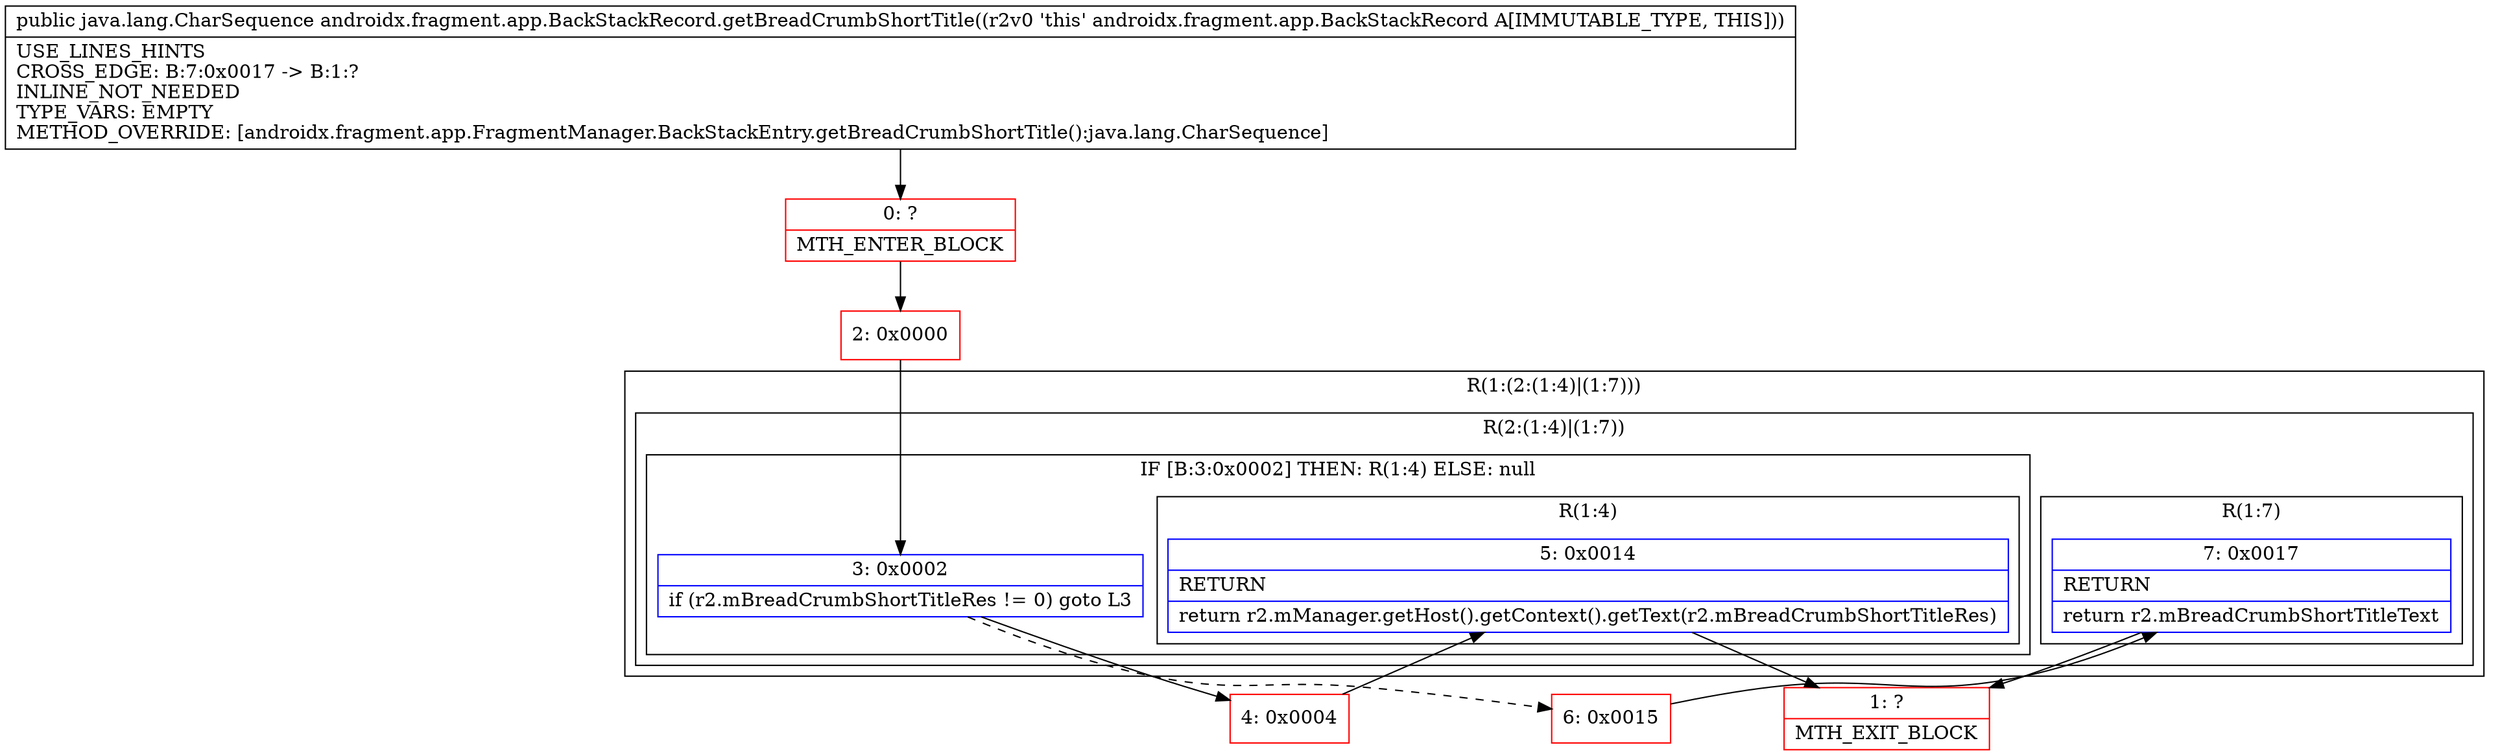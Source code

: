 digraph "CFG forandroidx.fragment.app.BackStackRecord.getBreadCrumbShortTitle()Ljava\/lang\/CharSequence;" {
subgraph cluster_Region_706440335 {
label = "R(1:(2:(1:4)|(1:7)))";
node [shape=record,color=blue];
subgraph cluster_Region_1387833129 {
label = "R(2:(1:4)|(1:7))";
node [shape=record,color=blue];
subgraph cluster_IfRegion_1870681544 {
label = "IF [B:3:0x0002] THEN: R(1:4) ELSE: null";
node [shape=record,color=blue];
Node_3 [shape=record,label="{3\:\ 0x0002|if (r2.mBreadCrumbShortTitleRes != 0) goto L3\l}"];
subgraph cluster_Region_1308027333 {
label = "R(1:4)";
node [shape=record,color=blue];
Node_5 [shape=record,label="{5\:\ 0x0014|RETURN\l|return r2.mManager.getHost().getContext().getText(r2.mBreadCrumbShortTitleRes)\l}"];
}
}
subgraph cluster_Region_1022925792 {
label = "R(1:7)";
node [shape=record,color=blue];
Node_7 [shape=record,label="{7\:\ 0x0017|RETURN\l|return r2.mBreadCrumbShortTitleText\l}"];
}
}
}
Node_0 [shape=record,color=red,label="{0\:\ ?|MTH_ENTER_BLOCK\l}"];
Node_2 [shape=record,color=red,label="{2\:\ 0x0000}"];
Node_4 [shape=record,color=red,label="{4\:\ 0x0004}"];
Node_1 [shape=record,color=red,label="{1\:\ ?|MTH_EXIT_BLOCK\l}"];
Node_6 [shape=record,color=red,label="{6\:\ 0x0015}"];
MethodNode[shape=record,label="{public java.lang.CharSequence androidx.fragment.app.BackStackRecord.getBreadCrumbShortTitle((r2v0 'this' androidx.fragment.app.BackStackRecord A[IMMUTABLE_TYPE, THIS]))  | USE_LINES_HINTS\lCROSS_EDGE: B:7:0x0017 \-\> B:1:?\lINLINE_NOT_NEEDED\lTYPE_VARS: EMPTY\lMETHOD_OVERRIDE: [androidx.fragment.app.FragmentManager.BackStackEntry.getBreadCrumbShortTitle():java.lang.CharSequence]\l}"];
MethodNode -> Node_0;Node_3 -> Node_4;
Node_3 -> Node_6[style=dashed];
Node_5 -> Node_1;
Node_7 -> Node_1;
Node_0 -> Node_2;
Node_2 -> Node_3;
Node_4 -> Node_5;
Node_6 -> Node_7;
}

